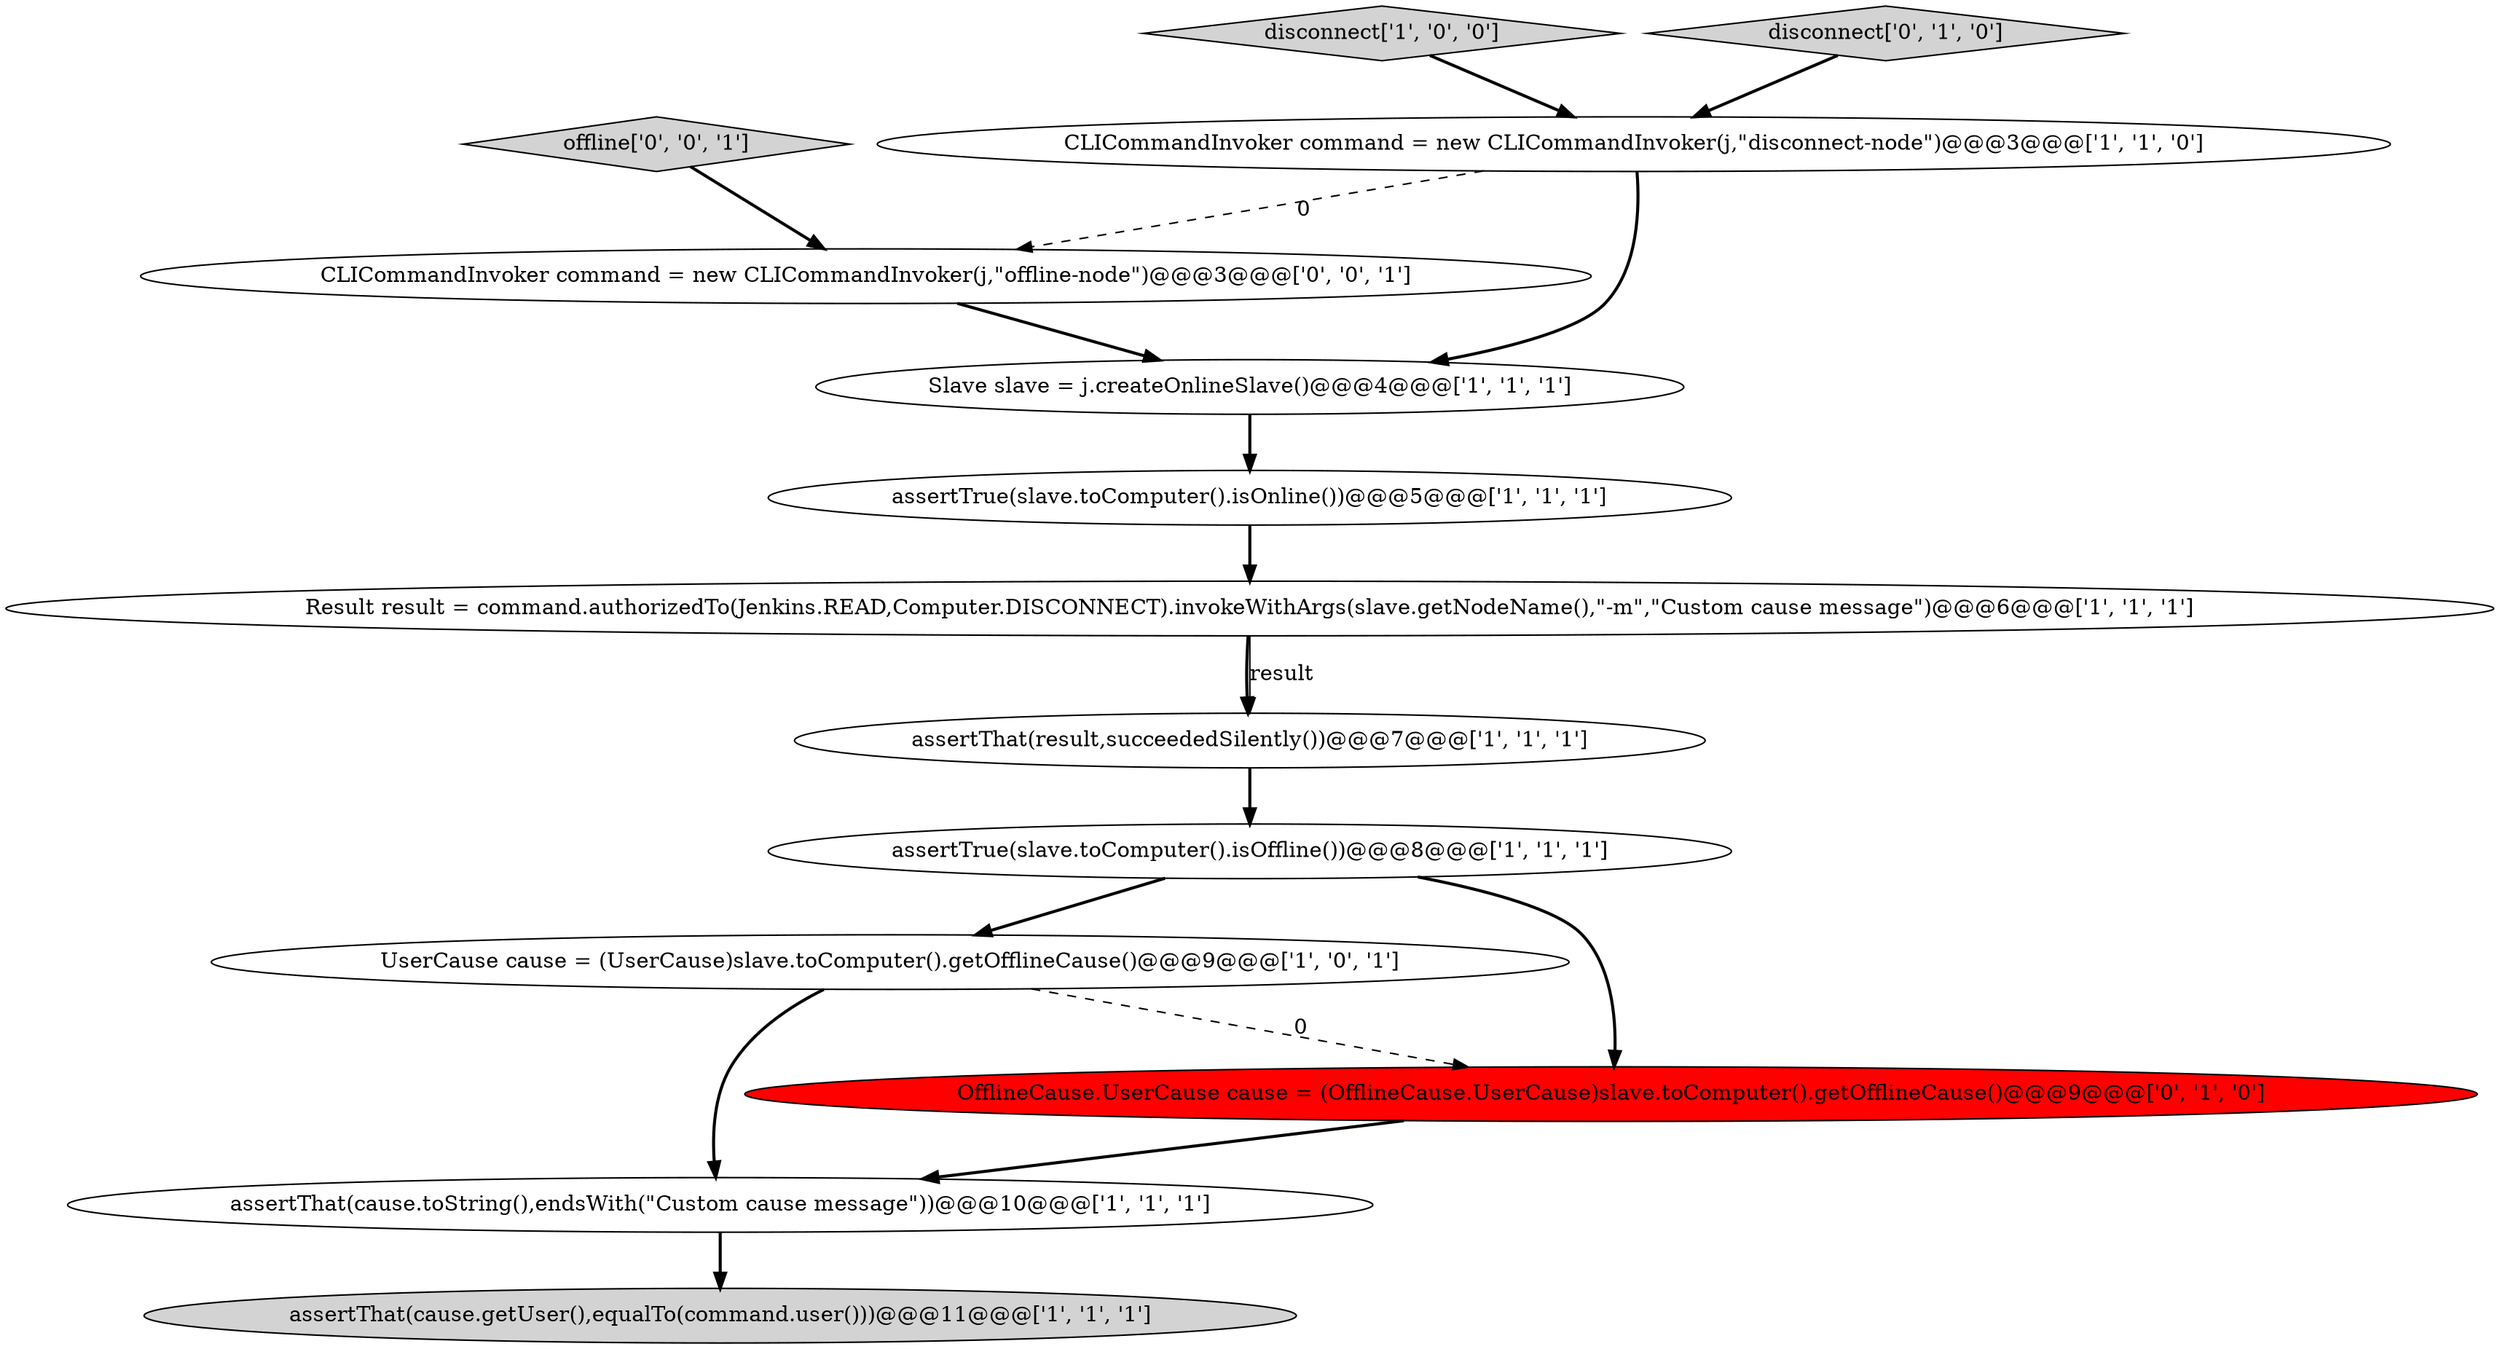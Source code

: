 digraph {
2 [style = filled, label = "Result result = command.authorizedTo(Jenkins.READ,Computer.DISCONNECT).invokeWithArgs(slave.getNodeName(),\"-m\",\"Custom cause message\")@@@6@@@['1', '1', '1']", fillcolor = white, shape = ellipse image = "AAA0AAABBB1BBB"];
13 [style = filled, label = "CLICommandInvoker command = new CLICommandInvoker(j,\"offline-node\")@@@3@@@['0', '0', '1']", fillcolor = white, shape = ellipse image = "AAA0AAABBB3BBB"];
8 [style = filled, label = "UserCause cause = (UserCause)slave.toComputer().getOfflineCause()@@@9@@@['1', '0', '1']", fillcolor = white, shape = ellipse image = "AAA0AAABBB1BBB"];
6 [style = filled, label = "Slave slave = j.createOnlineSlave()@@@4@@@['1', '1', '1']", fillcolor = white, shape = ellipse image = "AAA0AAABBB1BBB"];
12 [style = filled, label = "offline['0', '0', '1']", fillcolor = lightgray, shape = diamond image = "AAA0AAABBB3BBB"];
4 [style = filled, label = "assertTrue(slave.toComputer().isOffline())@@@8@@@['1', '1', '1']", fillcolor = white, shape = ellipse image = "AAA0AAABBB1BBB"];
5 [style = filled, label = "disconnect['1', '0', '0']", fillcolor = lightgray, shape = diamond image = "AAA0AAABBB1BBB"];
10 [style = filled, label = "OfflineCause.UserCause cause = (OfflineCause.UserCause)slave.toComputer().getOfflineCause()@@@9@@@['0', '1', '0']", fillcolor = red, shape = ellipse image = "AAA1AAABBB2BBB"];
11 [style = filled, label = "disconnect['0', '1', '0']", fillcolor = lightgray, shape = diamond image = "AAA0AAABBB2BBB"];
1 [style = filled, label = "assertThat(cause.toString(),endsWith(\"Custom cause message\"))@@@10@@@['1', '1', '1']", fillcolor = white, shape = ellipse image = "AAA0AAABBB1BBB"];
3 [style = filled, label = "assertThat(cause.getUser(),equalTo(command.user()))@@@11@@@['1', '1', '1']", fillcolor = lightgray, shape = ellipse image = "AAA0AAABBB1BBB"];
9 [style = filled, label = "assertTrue(slave.toComputer().isOnline())@@@5@@@['1', '1', '1']", fillcolor = white, shape = ellipse image = "AAA0AAABBB1BBB"];
7 [style = filled, label = "assertThat(result,succeededSilently())@@@7@@@['1', '1', '1']", fillcolor = white, shape = ellipse image = "AAA0AAABBB1BBB"];
0 [style = filled, label = "CLICommandInvoker command = new CLICommandInvoker(j,\"disconnect-node\")@@@3@@@['1', '1', '0']", fillcolor = white, shape = ellipse image = "AAA0AAABBB1BBB"];
1->3 [style = bold, label=""];
8->1 [style = bold, label=""];
4->8 [style = bold, label=""];
4->10 [style = bold, label=""];
12->13 [style = bold, label=""];
11->0 [style = bold, label=""];
2->7 [style = bold, label=""];
7->4 [style = bold, label=""];
6->9 [style = bold, label=""];
13->6 [style = bold, label=""];
5->0 [style = bold, label=""];
10->1 [style = bold, label=""];
8->10 [style = dashed, label="0"];
0->6 [style = bold, label=""];
9->2 [style = bold, label=""];
2->7 [style = solid, label="result"];
0->13 [style = dashed, label="0"];
}
